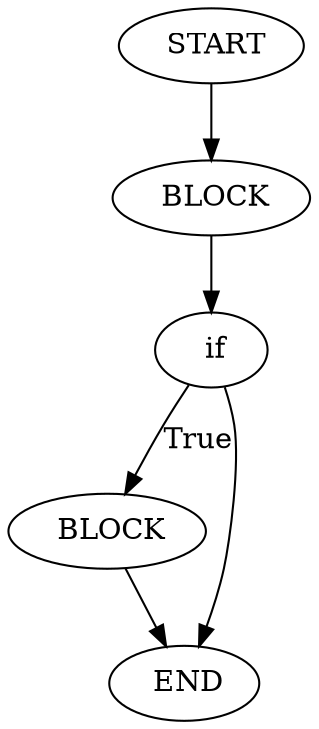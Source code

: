 digraph testGraph {
2[label=" START"]
5[label="BLOCK"]
2 -> 5[color=black]
5[label=" BLOCK"]
6[label="if"]
5 -> 6[color=black]
6[label=" if"]
7[label="BLOCK"]
6 -> 7[label="True",color=black]
3[label="END"]
6 -> 3[color=black]
7[label=" BLOCK"]
3[label="END"]
7 -> 3[color=black]
3[label=" END"]
}
